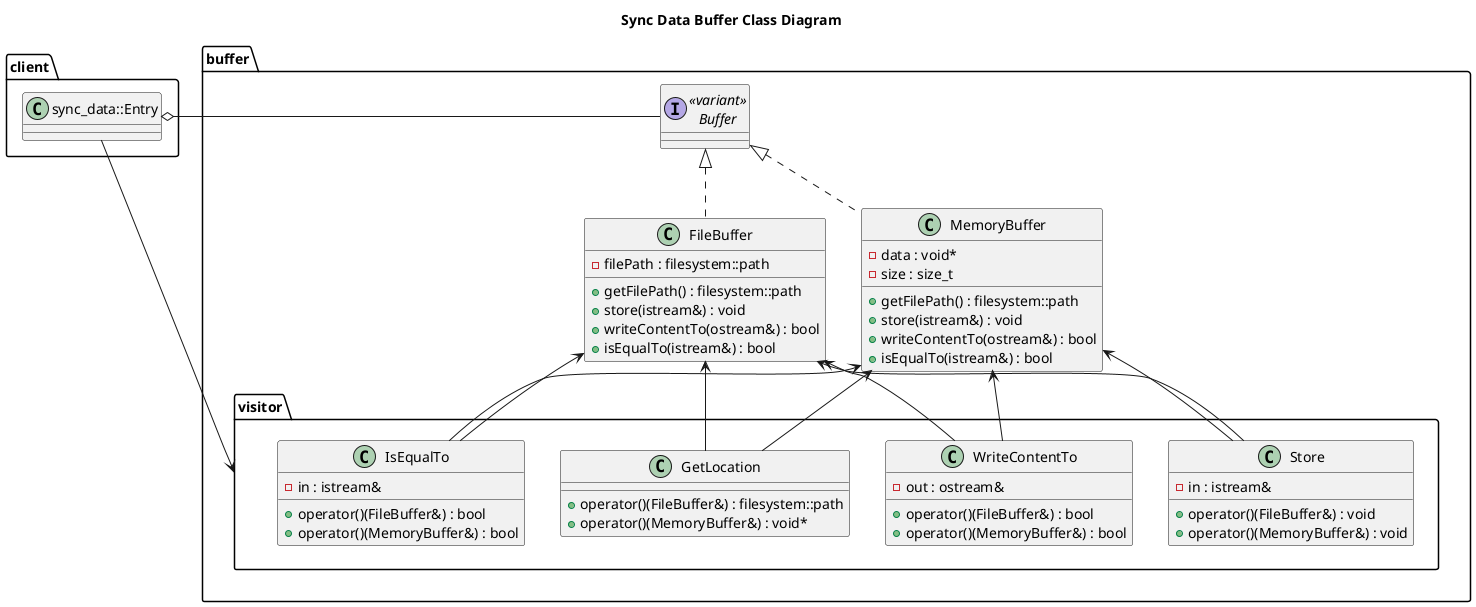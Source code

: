 @startuml sync-data-buffer-class-diagram

title Sync Data Buffer Class Diagram

package buffer {

    interface "<<variant>>\nBuffer" as Buffer

    class FileBuffer {
        - filePath : filesystem::path
        + getFilePath() : filesystem::path
        + store(istream&) : void 
        + writeContentTo(ostream&) : bool
        + isEqualTo(istream&) : bool
    }

    class MemoryBuffer {
        - data : void*
        - size : size_t
        + getFilePath() : filesystem::path
        + store(istream&) : void 
        + writeContentTo(ostream&) : bool
        + isEqualTo(istream&) : bool
    }

    package visitor {
        class GetLocation {
            + operator()(FileBuffer&) : filesystem::path
            + operator()(MemoryBuffer&) : void*
        }
        class IsEqualTo {
            - in : istream&
            + operator()(FileBuffer&) : bool
            + operator()(MemoryBuffer&) : bool
        }
        class Store {
            - in : istream&
            + operator()(FileBuffer&) : void
            + operator()(MemoryBuffer&) : void
        }
        class WriteContentTo {
            - out : ostream&
            + operator()(FileBuffer&) : bool
            + operator()(MemoryBuffer&) : bool
        }
    }
}
package client {
    class "sync_data::Entry" as Entry
}

Entry o- Buffer
Entry --> visitor

Buffer <|.. FileBuffer
Buffer <|.. MemoryBuffer

FileBuffer <-- GetLocation  
MemoryBuffer <-- GetLocation

FileBuffer <-- IsEqualTo  
MemoryBuffer <-- IsEqualTo 

FileBuffer <-- Store  
MemoryBuffer <-- Store 

FileBuffer <-- WriteContentTo  
MemoryBuffer <-- WriteContentTo 

@enduml